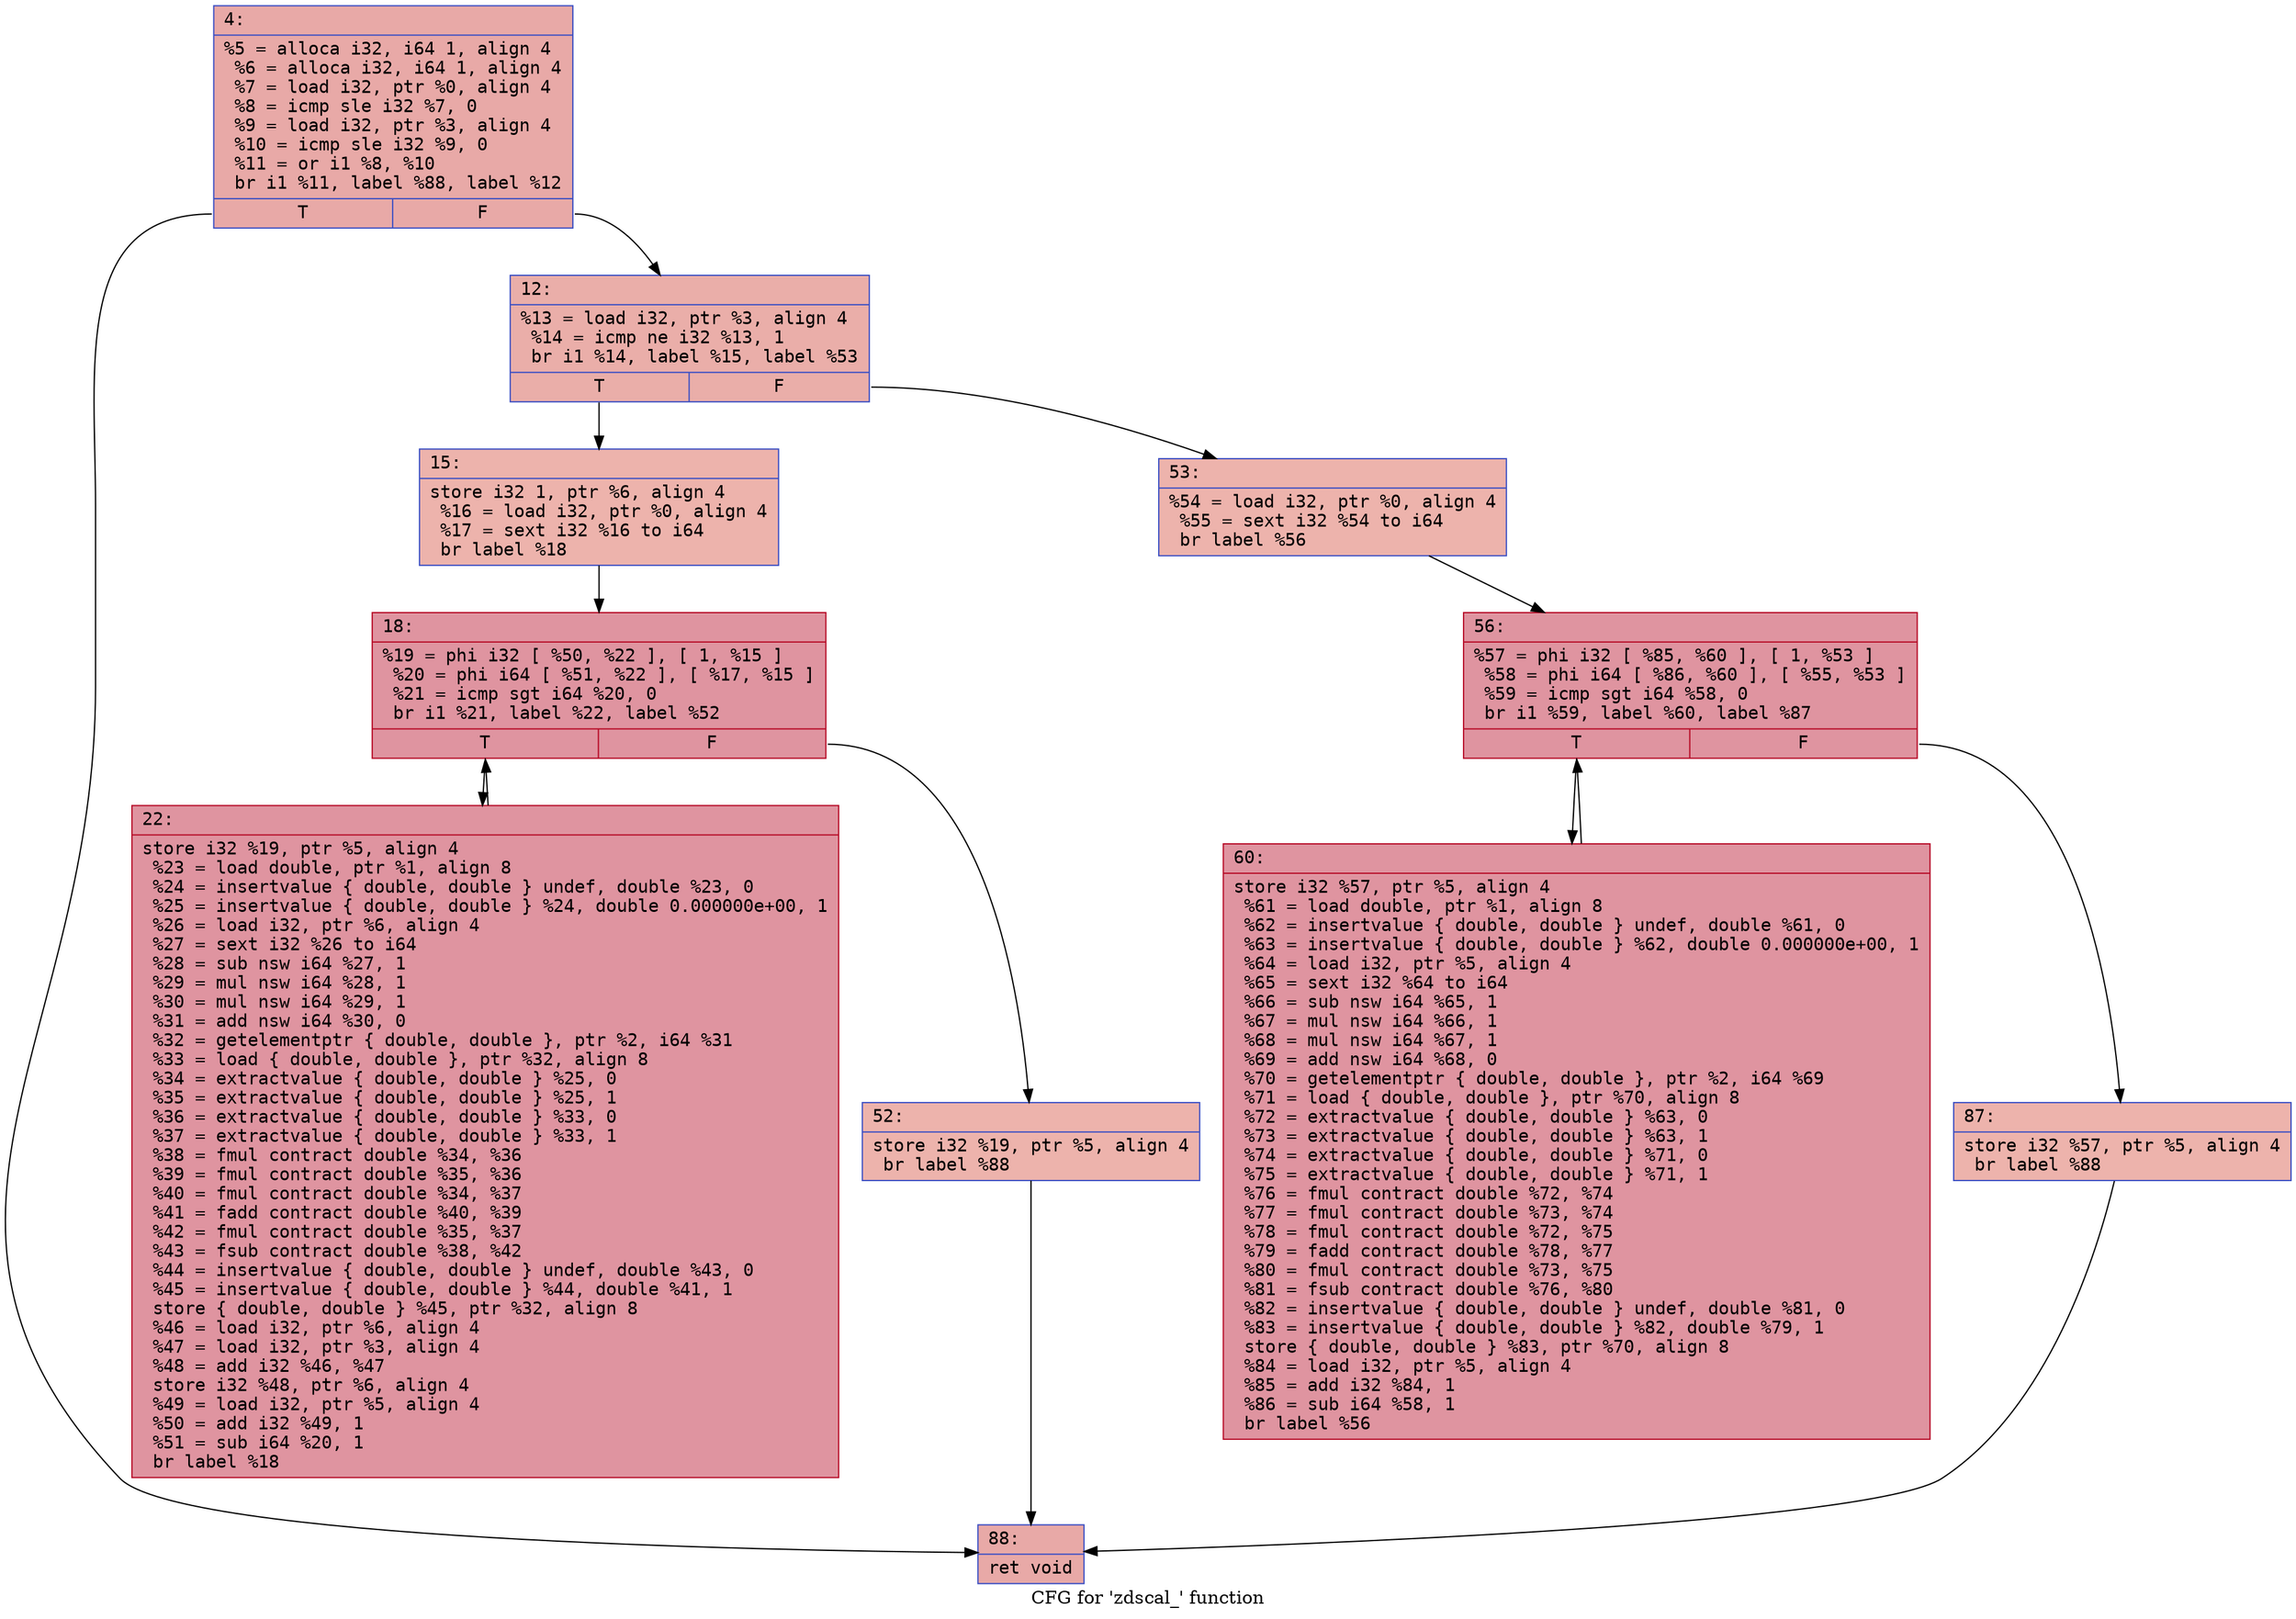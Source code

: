 digraph "CFG for 'zdscal_' function" {
	label="CFG for 'zdscal_' function";

	Node0x55ee10766050 [shape=record,color="#3d50c3ff", style=filled, fillcolor="#ca3b3770" fontname="Courier",label="{4:\l|  %5 = alloca i32, i64 1, align 4\l  %6 = alloca i32, i64 1, align 4\l  %7 = load i32, ptr %0, align 4\l  %8 = icmp sle i32 %7, 0\l  %9 = load i32, ptr %3, align 4\l  %10 = icmp sle i32 %9, 0\l  %11 = or i1 %8, %10\l  br i1 %11, label %88, label %12\l|{<s0>T|<s1>F}}"];
	Node0x55ee10766050:s0 -> Node0x55ee10766450[tooltip="4 -> 88\nProbability 50.00%" ];
	Node0x55ee10766050:s1 -> Node0x55ee107664a0[tooltip="4 -> 12\nProbability 50.00%" ];
	Node0x55ee107664a0 [shape=record,color="#3d50c3ff", style=filled, fillcolor="#d0473d70" fontname="Courier",label="{12:\l|  %13 = load i32, ptr %3, align 4\l  %14 = icmp ne i32 %13, 1\l  br i1 %14, label %15, label %53\l|{<s0>T|<s1>F}}"];
	Node0x55ee107664a0:s0 -> Node0x55ee107666b0[tooltip="12 -> 15\nProbability 50.00%" ];
	Node0x55ee107664a0:s1 -> Node0x55ee10766700[tooltip="12 -> 53\nProbability 50.00%" ];
	Node0x55ee107666b0 [shape=record,color="#3d50c3ff", style=filled, fillcolor="#d6524470" fontname="Courier",label="{15:\l|  store i32 1, ptr %6, align 4\l  %16 = load i32, ptr %0, align 4\l  %17 = sext i32 %16 to i64\l  br label %18\l}"];
	Node0x55ee107666b0 -> Node0x55ee10766990[tooltip="15 -> 18\nProbability 100.00%" ];
	Node0x55ee10766990 [shape=record,color="#b70d28ff", style=filled, fillcolor="#b70d2870" fontname="Courier",label="{18:\l|  %19 = phi i32 [ %50, %22 ], [ 1, %15 ]\l  %20 = phi i64 [ %51, %22 ], [ %17, %15 ]\l  %21 = icmp sgt i64 %20, 0\l  br i1 %21, label %22, label %52\l|{<s0>T|<s1>F}}"];
	Node0x55ee10766990:s0 -> Node0x55ee10766a50[tooltip="18 -> 22\nProbability 96.88%" ];
	Node0x55ee10766990:s1 -> Node0x55ee10766ce0[tooltip="18 -> 52\nProbability 3.12%" ];
	Node0x55ee10766a50 [shape=record,color="#b70d28ff", style=filled, fillcolor="#b70d2870" fontname="Courier",label="{22:\l|  store i32 %19, ptr %5, align 4\l  %23 = load double, ptr %1, align 8\l  %24 = insertvalue \{ double, double \} undef, double %23, 0\l  %25 = insertvalue \{ double, double \} %24, double 0.000000e+00, 1\l  %26 = load i32, ptr %6, align 4\l  %27 = sext i32 %26 to i64\l  %28 = sub nsw i64 %27, 1\l  %29 = mul nsw i64 %28, 1\l  %30 = mul nsw i64 %29, 1\l  %31 = add nsw i64 %30, 0\l  %32 = getelementptr \{ double, double \}, ptr %2, i64 %31\l  %33 = load \{ double, double \}, ptr %32, align 8\l  %34 = extractvalue \{ double, double \} %25, 0\l  %35 = extractvalue \{ double, double \} %25, 1\l  %36 = extractvalue \{ double, double \} %33, 0\l  %37 = extractvalue \{ double, double \} %33, 1\l  %38 = fmul contract double %34, %36\l  %39 = fmul contract double %35, %36\l  %40 = fmul contract double %34, %37\l  %41 = fadd contract double %40, %39\l  %42 = fmul contract double %35, %37\l  %43 = fsub contract double %38, %42\l  %44 = insertvalue \{ double, double \} undef, double %43, 0\l  %45 = insertvalue \{ double, double \} %44, double %41, 1\l  store \{ double, double \} %45, ptr %32, align 8\l  %46 = load i32, ptr %6, align 4\l  %47 = load i32, ptr %3, align 4\l  %48 = add i32 %46, %47\l  store i32 %48, ptr %6, align 4\l  %49 = load i32, ptr %5, align 4\l  %50 = add i32 %49, 1\l  %51 = sub i64 %20, 1\l  br label %18\l}"];
	Node0x55ee10766a50 -> Node0x55ee10766990[tooltip="22 -> 18\nProbability 100.00%" ];
	Node0x55ee10766ce0 [shape=record,color="#3d50c3ff", style=filled, fillcolor="#d6524470" fontname="Courier",label="{52:\l|  store i32 %19, ptr %5, align 4\l  br label %88\l}"];
	Node0x55ee10766ce0 -> Node0x55ee10766450[tooltip="52 -> 88\nProbability 100.00%" ];
	Node0x55ee10766700 [shape=record,color="#3d50c3ff", style=filled, fillcolor="#d6524470" fontname="Courier",label="{53:\l|  %54 = load i32, ptr %0, align 4\l  %55 = sext i32 %54 to i64\l  br label %56\l}"];
	Node0x55ee10766700 -> Node0x55ee1076ba80[tooltip="53 -> 56\nProbability 100.00%" ];
	Node0x55ee1076ba80 [shape=record,color="#b70d28ff", style=filled, fillcolor="#b70d2870" fontname="Courier",label="{56:\l|  %57 = phi i32 [ %85, %60 ], [ 1, %53 ]\l  %58 = phi i64 [ %86, %60 ], [ %55, %53 ]\l  %59 = icmp sgt i64 %58, 0\l  br i1 %59, label %60, label %87\l|{<s0>T|<s1>F}}"];
	Node0x55ee1076ba80:s0 -> Node0x55ee1076bb40[tooltip="56 -> 60\nProbability 96.88%" ];
	Node0x55ee1076ba80:s1 -> Node0x55ee1076bda0[tooltip="56 -> 87\nProbability 3.12%" ];
	Node0x55ee1076bb40 [shape=record,color="#b70d28ff", style=filled, fillcolor="#b70d2870" fontname="Courier",label="{60:\l|  store i32 %57, ptr %5, align 4\l  %61 = load double, ptr %1, align 8\l  %62 = insertvalue \{ double, double \} undef, double %61, 0\l  %63 = insertvalue \{ double, double \} %62, double 0.000000e+00, 1\l  %64 = load i32, ptr %5, align 4\l  %65 = sext i32 %64 to i64\l  %66 = sub nsw i64 %65, 1\l  %67 = mul nsw i64 %66, 1\l  %68 = mul nsw i64 %67, 1\l  %69 = add nsw i64 %68, 0\l  %70 = getelementptr \{ double, double \}, ptr %2, i64 %69\l  %71 = load \{ double, double \}, ptr %70, align 8\l  %72 = extractvalue \{ double, double \} %63, 0\l  %73 = extractvalue \{ double, double \} %63, 1\l  %74 = extractvalue \{ double, double \} %71, 0\l  %75 = extractvalue \{ double, double \} %71, 1\l  %76 = fmul contract double %72, %74\l  %77 = fmul contract double %73, %74\l  %78 = fmul contract double %72, %75\l  %79 = fadd contract double %78, %77\l  %80 = fmul contract double %73, %75\l  %81 = fsub contract double %76, %80\l  %82 = insertvalue \{ double, double \} undef, double %81, 0\l  %83 = insertvalue \{ double, double \} %82, double %79, 1\l  store \{ double, double \} %83, ptr %70, align 8\l  %84 = load i32, ptr %5, align 4\l  %85 = add i32 %84, 1\l  %86 = sub i64 %58, 1\l  br label %56\l}"];
	Node0x55ee1076bb40 -> Node0x55ee1076ba80[tooltip="60 -> 56\nProbability 100.00%" ];
	Node0x55ee1076bda0 [shape=record,color="#3d50c3ff", style=filled, fillcolor="#d6524470" fontname="Courier",label="{87:\l|  store i32 %57, ptr %5, align 4\l  br label %88\l}"];
	Node0x55ee1076bda0 -> Node0x55ee10766450[tooltip="87 -> 88\nProbability 100.00%" ];
	Node0x55ee10766450 [shape=record,color="#3d50c3ff", style=filled, fillcolor="#ca3b3770" fontname="Courier",label="{88:\l|  ret void\l}"];
}
